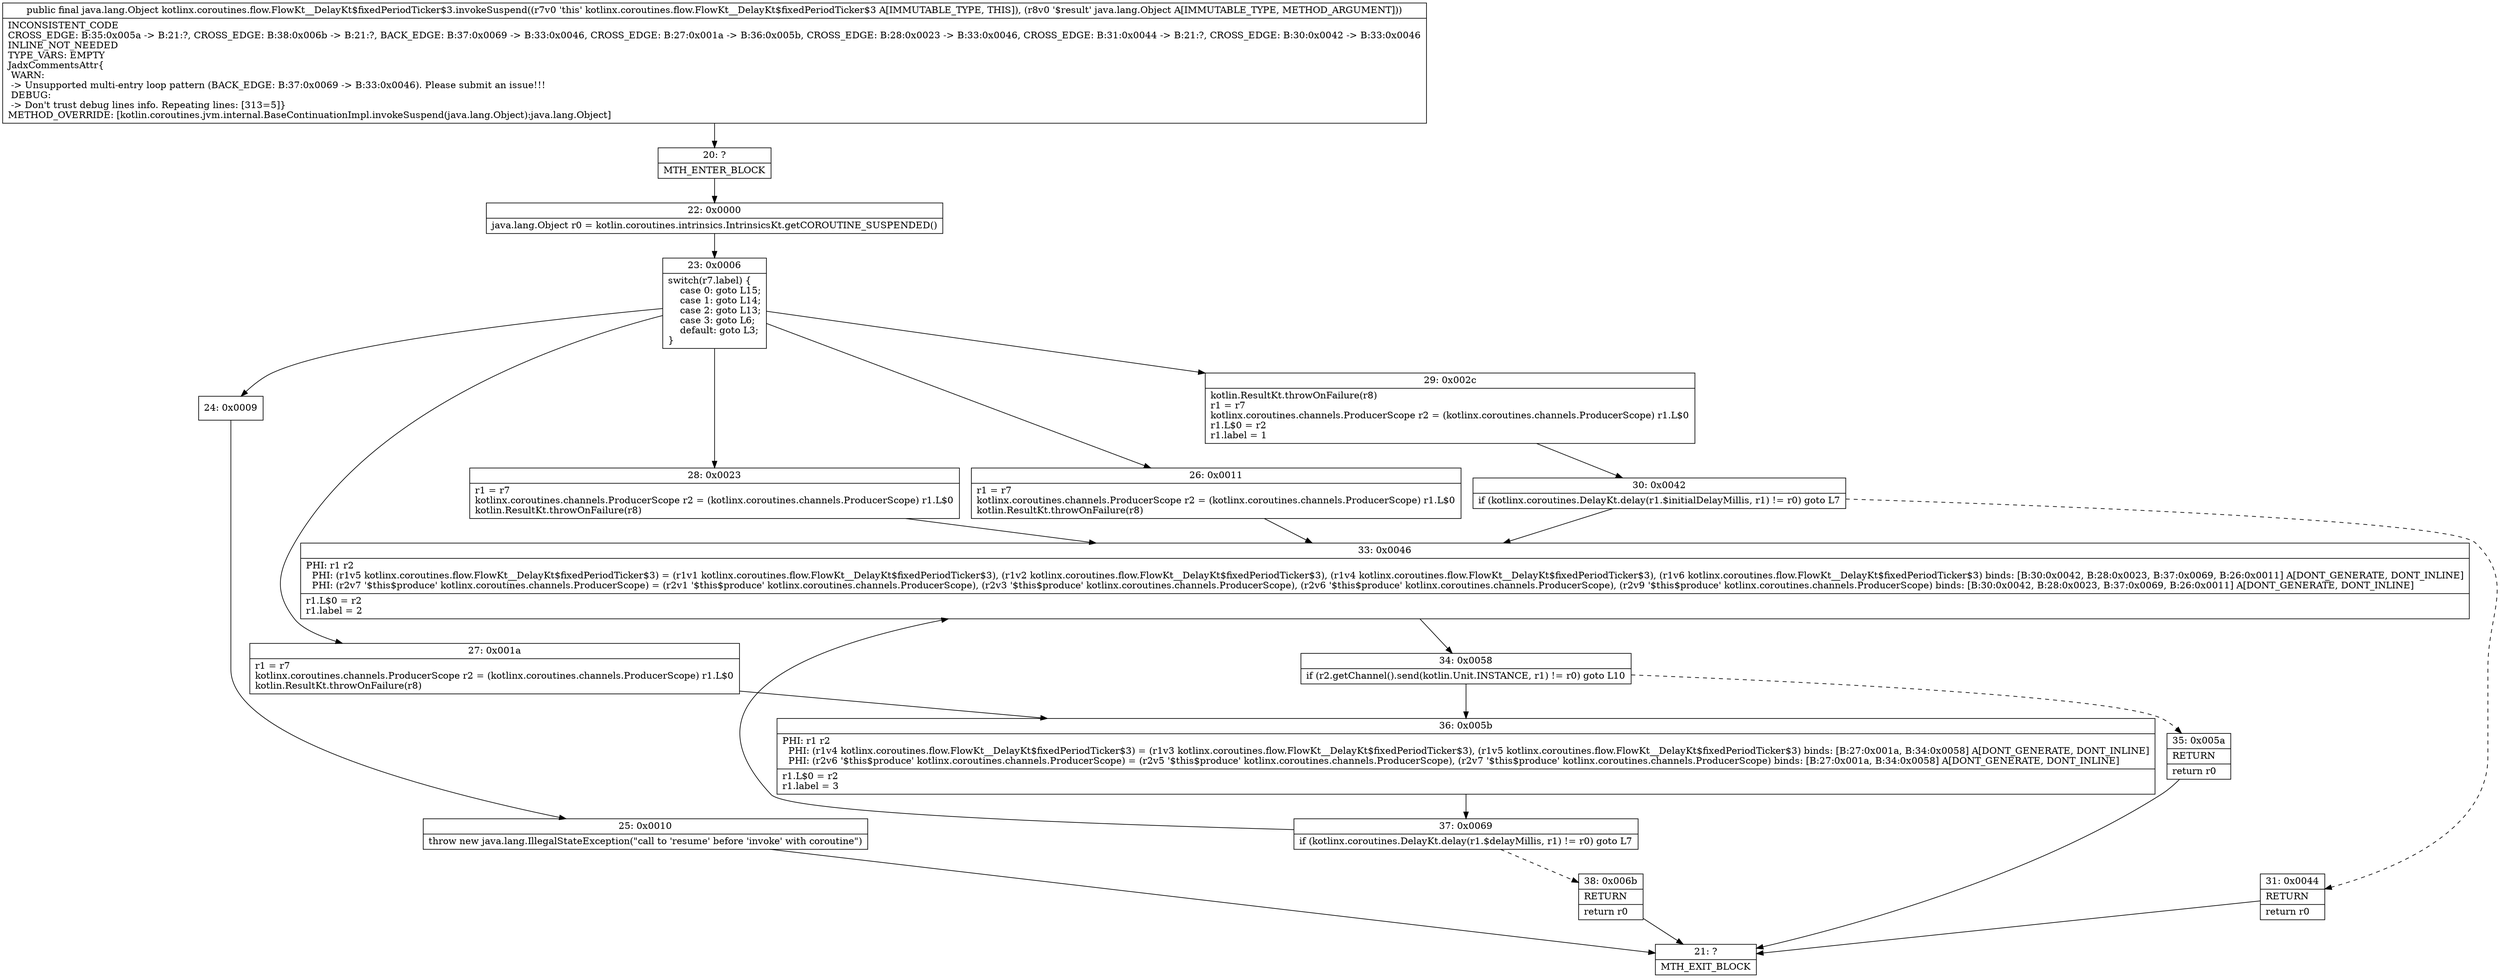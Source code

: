 digraph "CFG forkotlinx.coroutines.flow.FlowKt__DelayKt$fixedPeriodTicker$3.invokeSuspend(Ljava\/lang\/Object;)Ljava\/lang\/Object;" {
Node_20 [shape=record,label="{20\:\ ?|MTH_ENTER_BLOCK\l}"];
Node_22 [shape=record,label="{22\:\ 0x0000|java.lang.Object r0 = kotlin.coroutines.intrinsics.IntrinsicsKt.getCOROUTINE_SUSPENDED()\l}"];
Node_23 [shape=record,label="{23\:\ 0x0006|switch(r7.label) \{\l    case 0: goto L15;\l    case 1: goto L14;\l    case 2: goto L13;\l    case 3: goto L6;\l    default: goto L3;\l\}\l}"];
Node_24 [shape=record,label="{24\:\ 0x0009}"];
Node_25 [shape=record,label="{25\:\ 0x0010|throw new java.lang.IllegalStateException(\"call to 'resume' before 'invoke' with coroutine\")\l}"];
Node_21 [shape=record,label="{21\:\ ?|MTH_EXIT_BLOCK\l}"];
Node_26 [shape=record,label="{26\:\ 0x0011|r1 = r7\lkotlinx.coroutines.channels.ProducerScope r2 = (kotlinx.coroutines.channels.ProducerScope) r1.L$0\lkotlin.ResultKt.throwOnFailure(r8)\l}"];
Node_33 [shape=record,label="{33\:\ 0x0046|PHI: r1 r2 \l  PHI: (r1v5 kotlinx.coroutines.flow.FlowKt__DelayKt$fixedPeriodTicker$3) = (r1v1 kotlinx.coroutines.flow.FlowKt__DelayKt$fixedPeriodTicker$3), (r1v2 kotlinx.coroutines.flow.FlowKt__DelayKt$fixedPeriodTicker$3), (r1v4 kotlinx.coroutines.flow.FlowKt__DelayKt$fixedPeriodTicker$3), (r1v6 kotlinx.coroutines.flow.FlowKt__DelayKt$fixedPeriodTicker$3) binds: [B:30:0x0042, B:28:0x0023, B:37:0x0069, B:26:0x0011] A[DONT_GENERATE, DONT_INLINE]\l  PHI: (r2v7 '$this$produce' kotlinx.coroutines.channels.ProducerScope) = (r2v1 '$this$produce' kotlinx.coroutines.channels.ProducerScope), (r2v3 '$this$produce' kotlinx.coroutines.channels.ProducerScope), (r2v6 '$this$produce' kotlinx.coroutines.channels.ProducerScope), (r2v9 '$this$produce' kotlinx.coroutines.channels.ProducerScope) binds: [B:30:0x0042, B:28:0x0023, B:37:0x0069, B:26:0x0011] A[DONT_GENERATE, DONT_INLINE]\l|r1.L$0 = r2\lr1.label = 2\l}"];
Node_34 [shape=record,label="{34\:\ 0x0058|if (r2.getChannel().send(kotlin.Unit.INSTANCE, r1) != r0) goto L10\l}"];
Node_35 [shape=record,label="{35\:\ 0x005a|RETURN\l|return r0\l}"];
Node_36 [shape=record,label="{36\:\ 0x005b|PHI: r1 r2 \l  PHI: (r1v4 kotlinx.coroutines.flow.FlowKt__DelayKt$fixedPeriodTicker$3) = (r1v3 kotlinx.coroutines.flow.FlowKt__DelayKt$fixedPeriodTicker$3), (r1v5 kotlinx.coroutines.flow.FlowKt__DelayKt$fixedPeriodTicker$3) binds: [B:27:0x001a, B:34:0x0058] A[DONT_GENERATE, DONT_INLINE]\l  PHI: (r2v6 '$this$produce' kotlinx.coroutines.channels.ProducerScope) = (r2v5 '$this$produce' kotlinx.coroutines.channels.ProducerScope), (r2v7 '$this$produce' kotlinx.coroutines.channels.ProducerScope) binds: [B:27:0x001a, B:34:0x0058] A[DONT_GENERATE, DONT_INLINE]\l|r1.L$0 = r2\lr1.label = 3\l}"];
Node_37 [shape=record,label="{37\:\ 0x0069|if (kotlinx.coroutines.DelayKt.delay(r1.$delayMillis, r1) != r0) goto L7\l}"];
Node_38 [shape=record,label="{38\:\ 0x006b|RETURN\l|return r0\l}"];
Node_27 [shape=record,label="{27\:\ 0x001a|r1 = r7\lkotlinx.coroutines.channels.ProducerScope r2 = (kotlinx.coroutines.channels.ProducerScope) r1.L$0\lkotlin.ResultKt.throwOnFailure(r8)\l}"];
Node_28 [shape=record,label="{28\:\ 0x0023|r1 = r7\lkotlinx.coroutines.channels.ProducerScope r2 = (kotlinx.coroutines.channels.ProducerScope) r1.L$0\lkotlin.ResultKt.throwOnFailure(r8)\l}"];
Node_29 [shape=record,label="{29\:\ 0x002c|kotlin.ResultKt.throwOnFailure(r8)\lr1 = r7\lkotlinx.coroutines.channels.ProducerScope r2 = (kotlinx.coroutines.channels.ProducerScope) r1.L$0\lr1.L$0 = r2\lr1.label = 1\l}"];
Node_30 [shape=record,label="{30\:\ 0x0042|if (kotlinx.coroutines.DelayKt.delay(r1.$initialDelayMillis, r1) != r0) goto L7\l}"];
Node_31 [shape=record,label="{31\:\ 0x0044|RETURN\l|return r0\l}"];
MethodNode[shape=record,label="{public final java.lang.Object kotlinx.coroutines.flow.FlowKt__DelayKt$fixedPeriodTicker$3.invokeSuspend((r7v0 'this' kotlinx.coroutines.flow.FlowKt__DelayKt$fixedPeriodTicker$3 A[IMMUTABLE_TYPE, THIS]), (r8v0 '$result' java.lang.Object A[IMMUTABLE_TYPE, METHOD_ARGUMENT]))  | INCONSISTENT_CODE\lCROSS_EDGE: B:35:0x005a \-\> B:21:?, CROSS_EDGE: B:38:0x006b \-\> B:21:?, BACK_EDGE: B:37:0x0069 \-\> B:33:0x0046, CROSS_EDGE: B:27:0x001a \-\> B:36:0x005b, CROSS_EDGE: B:28:0x0023 \-\> B:33:0x0046, CROSS_EDGE: B:31:0x0044 \-\> B:21:?, CROSS_EDGE: B:30:0x0042 \-\> B:33:0x0046\lINLINE_NOT_NEEDED\lTYPE_VARS: EMPTY\lJadxCommentsAttr\{\l WARN: \l \-\> Unsupported multi\-entry loop pattern (BACK_EDGE: B:37:0x0069 \-\> B:33:0x0046). Please submit an issue!!!\l DEBUG: \l \-\> Don't trust debug lines info. Repeating lines: [313=5]\}\lMETHOD_OVERRIDE: [kotlin.coroutines.jvm.internal.BaseContinuationImpl.invokeSuspend(java.lang.Object):java.lang.Object]\l}"];
MethodNode -> Node_20;Node_20 -> Node_22;
Node_22 -> Node_23;
Node_23 -> Node_24;
Node_23 -> Node_26;
Node_23 -> Node_27;
Node_23 -> Node_28;
Node_23 -> Node_29;
Node_24 -> Node_25;
Node_25 -> Node_21;
Node_26 -> Node_33;
Node_33 -> Node_34;
Node_34 -> Node_35[style=dashed];
Node_34 -> Node_36;
Node_35 -> Node_21;
Node_36 -> Node_37;
Node_37 -> Node_38[style=dashed];
Node_37 -> Node_33;
Node_38 -> Node_21;
Node_27 -> Node_36;
Node_28 -> Node_33;
Node_29 -> Node_30;
Node_30 -> Node_31[style=dashed];
Node_30 -> Node_33;
Node_31 -> Node_21;
}

